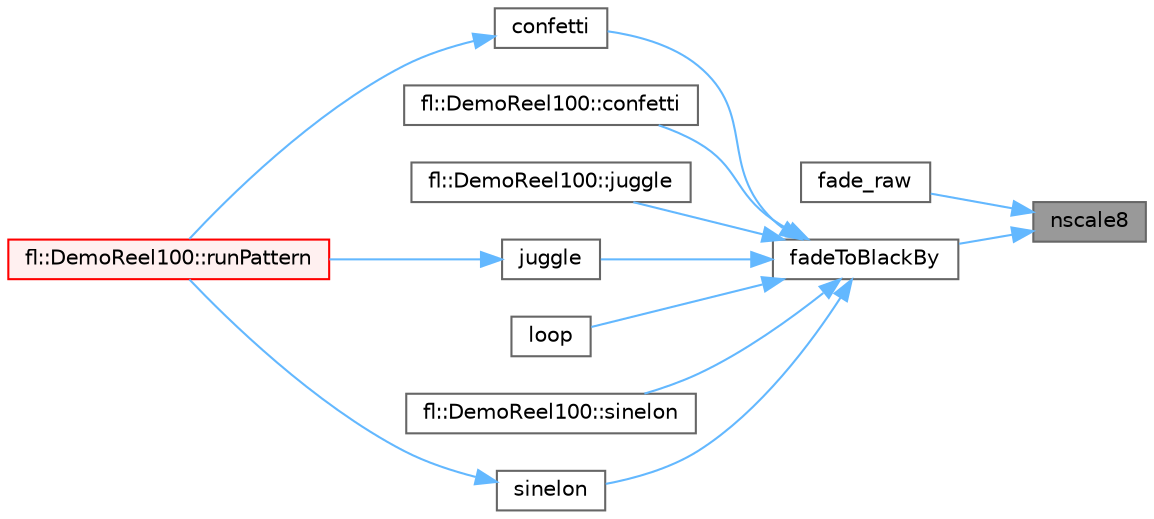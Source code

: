 digraph "nscale8"
{
 // LATEX_PDF_SIZE
  bgcolor="transparent";
  edge [fontname=Helvetica,fontsize=10,labelfontname=Helvetica,labelfontsize=10];
  node [fontname=Helvetica,fontsize=10,shape=box,height=0.2,width=0.4];
  rankdir="RL";
  Node1 [id="Node000001",label="nscale8",height=0.2,width=0.4,color="gray40", fillcolor="grey60", style="filled", fontcolor="black",tooltip="Scale the brightness of an array of pixels all at once."];
  Node1 -> Node2 [id="edge1_Node000001_Node000002",dir="back",color="steelblue1",style="solid",tooltip=" "];
  Node2 [id="Node000002",label="fade_raw",height=0.2,width=0.4,color="grey40", fillcolor="white", style="filled",URL="$d3/d1c/group___color_fades_gac020b03041306ed9c859bbdfebe943cf.html#gac020b03041306ed9c859bbdfebe943cf",tooltip="Reduce the brightness of an array of pixels all at once."];
  Node1 -> Node3 [id="edge2_Node000001_Node000003",dir="back",color="steelblue1",style="solid",tooltip=" "];
  Node3 [id="Node000003",label="fadeToBlackBy",height=0.2,width=0.4,color="grey40", fillcolor="white", style="filled",URL="$d3/d1c/group___color_fades_ga404d163d8a422cee2df2baac4151ca98.html#ga404d163d8a422cee2df2baac4151ca98",tooltip="Reduce the brightness of an array of pixels all at once."];
  Node3 -> Node4 [id="edge3_Node000003_Node000004",dir="back",color="steelblue1",style="solid",tooltip=" "];
  Node4 [id="Node000004",label="confetti",height=0.2,width=0.4,color="grey40", fillcolor="white", style="filled",URL="$d5/d25/_demo_reel100_8ino_ae67cd131fd8d3a78a25cb7f40998f292.html#ae67cd131fd8d3a78a25cb7f40998f292",tooltip=" "];
  Node4 -> Node5 [id="edge4_Node000004_Node000005",dir="back",color="steelblue1",style="solid",tooltip=" "];
  Node5 [id="Node000005",label="fl::DemoReel100::runPattern",height=0.2,width=0.4,color="red", fillcolor="#FFF0F0", style="filled",URL="$d1/d60/classfl_1_1_demo_reel100_aad4b41d93c1a9f7acecea8b49cda7078.html#aad4b41d93c1a9f7acecea8b49cda7078",tooltip=" "];
  Node3 -> Node7 [id="edge5_Node000003_Node000007",dir="back",color="steelblue1",style="solid",tooltip=" "];
  Node7 [id="Node000007",label="fl::DemoReel100::confetti",height=0.2,width=0.4,color="grey40", fillcolor="white", style="filled",URL="$d1/d60/classfl_1_1_demo_reel100_a0e2d05b31abfe3a8817db1d0d5d37d78.html#a0e2d05b31abfe3a8817db1d0d5d37d78",tooltip=" "];
  Node3 -> Node8 [id="edge6_Node000003_Node000008",dir="back",color="steelblue1",style="solid",tooltip=" "];
  Node8 [id="Node000008",label="fl::DemoReel100::juggle",height=0.2,width=0.4,color="grey40", fillcolor="white", style="filled",URL="$d1/d60/classfl_1_1_demo_reel100_ad98699eb2a5f15302d2b95e07f2f69d2.html#ad98699eb2a5f15302d2b95e07f2f69d2",tooltip=" "];
  Node3 -> Node9 [id="edge7_Node000003_Node000009",dir="back",color="steelblue1",style="solid",tooltip=" "];
  Node9 [id="Node000009",label="juggle",height=0.2,width=0.4,color="grey40", fillcolor="white", style="filled",URL="$d5/d25/_demo_reel100_8ino_a4cf4b428065fac16dc28a16e2f9004e1.html#a4cf4b428065fac16dc28a16e2f9004e1",tooltip=" "];
  Node9 -> Node5 [id="edge8_Node000009_Node000005",dir="back",color="steelblue1",style="solid",tooltip=" "];
  Node3 -> Node10 [id="edge9_Node000003_Node000010",dir="back",color="steelblue1",style="solid",tooltip=" "];
  Node10 [id="Node000010",label="loop",height=0.2,width=0.4,color="grey40", fillcolor="white", style="filled",URL="$d4/d0c/_blur_8ino_afe461d27b9c48d5921c00d521181f12f.html#afe461d27b9c48d5921c00d521181f12f",tooltip=" "];
  Node3 -> Node11 [id="edge10_Node000003_Node000011",dir="back",color="steelblue1",style="solid",tooltip=" "];
  Node11 [id="Node000011",label="fl::DemoReel100::sinelon",height=0.2,width=0.4,color="grey40", fillcolor="white", style="filled",URL="$d1/d60/classfl_1_1_demo_reel100_a3ff4d3fc05b6e3a158d49d65cd954e1d.html#a3ff4d3fc05b6e3a158d49d65cd954e1d",tooltip=" "];
  Node3 -> Node12 [id="edge11_Node000003_Node000012",dir="back",color="steelblue1",style="solid",tooltip=" "];
  Node12 [id="Node000012",label="sinelon",height=0.2,width=0.4,color="grey40", fillcolor="white", style="filled",URL="$d5/d25/_demo_reel100_8ino_ae67f05643df1798b39ca5b88496dcebf.html#ae67f05643df1798b39ca5b88496dcebf",tooltip=" "];
  Node12 -> Node5 [id="edge12_Node000012_Node000005",dir="back",color="steelblue1",style="solid",tooltip=" "];
}

